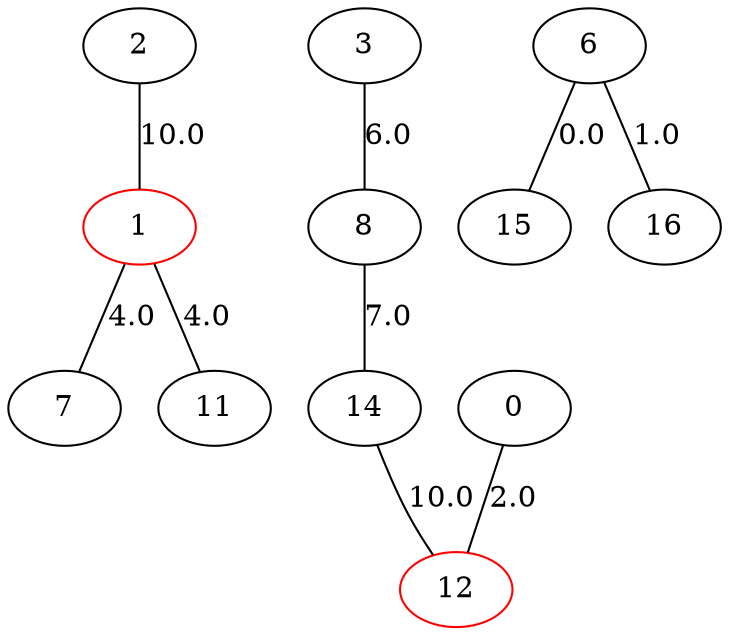 graph g {
    1 [color = red];
    12 [color = red];
    2 -- 1 [label = 10.0];
    3 -- 8 [label = 6.0];
    1 -- 7 [label = 4.0];
    8 -- 14 [label = 7.0];
    6 -- 15 [label = 0.0];
    1 -- 11 [label = 4.0];
    6 -- 16 [label = 1.0];
    0 -- 12 [label = 2.0];
    14 -- 12 [label = 10.0];
}